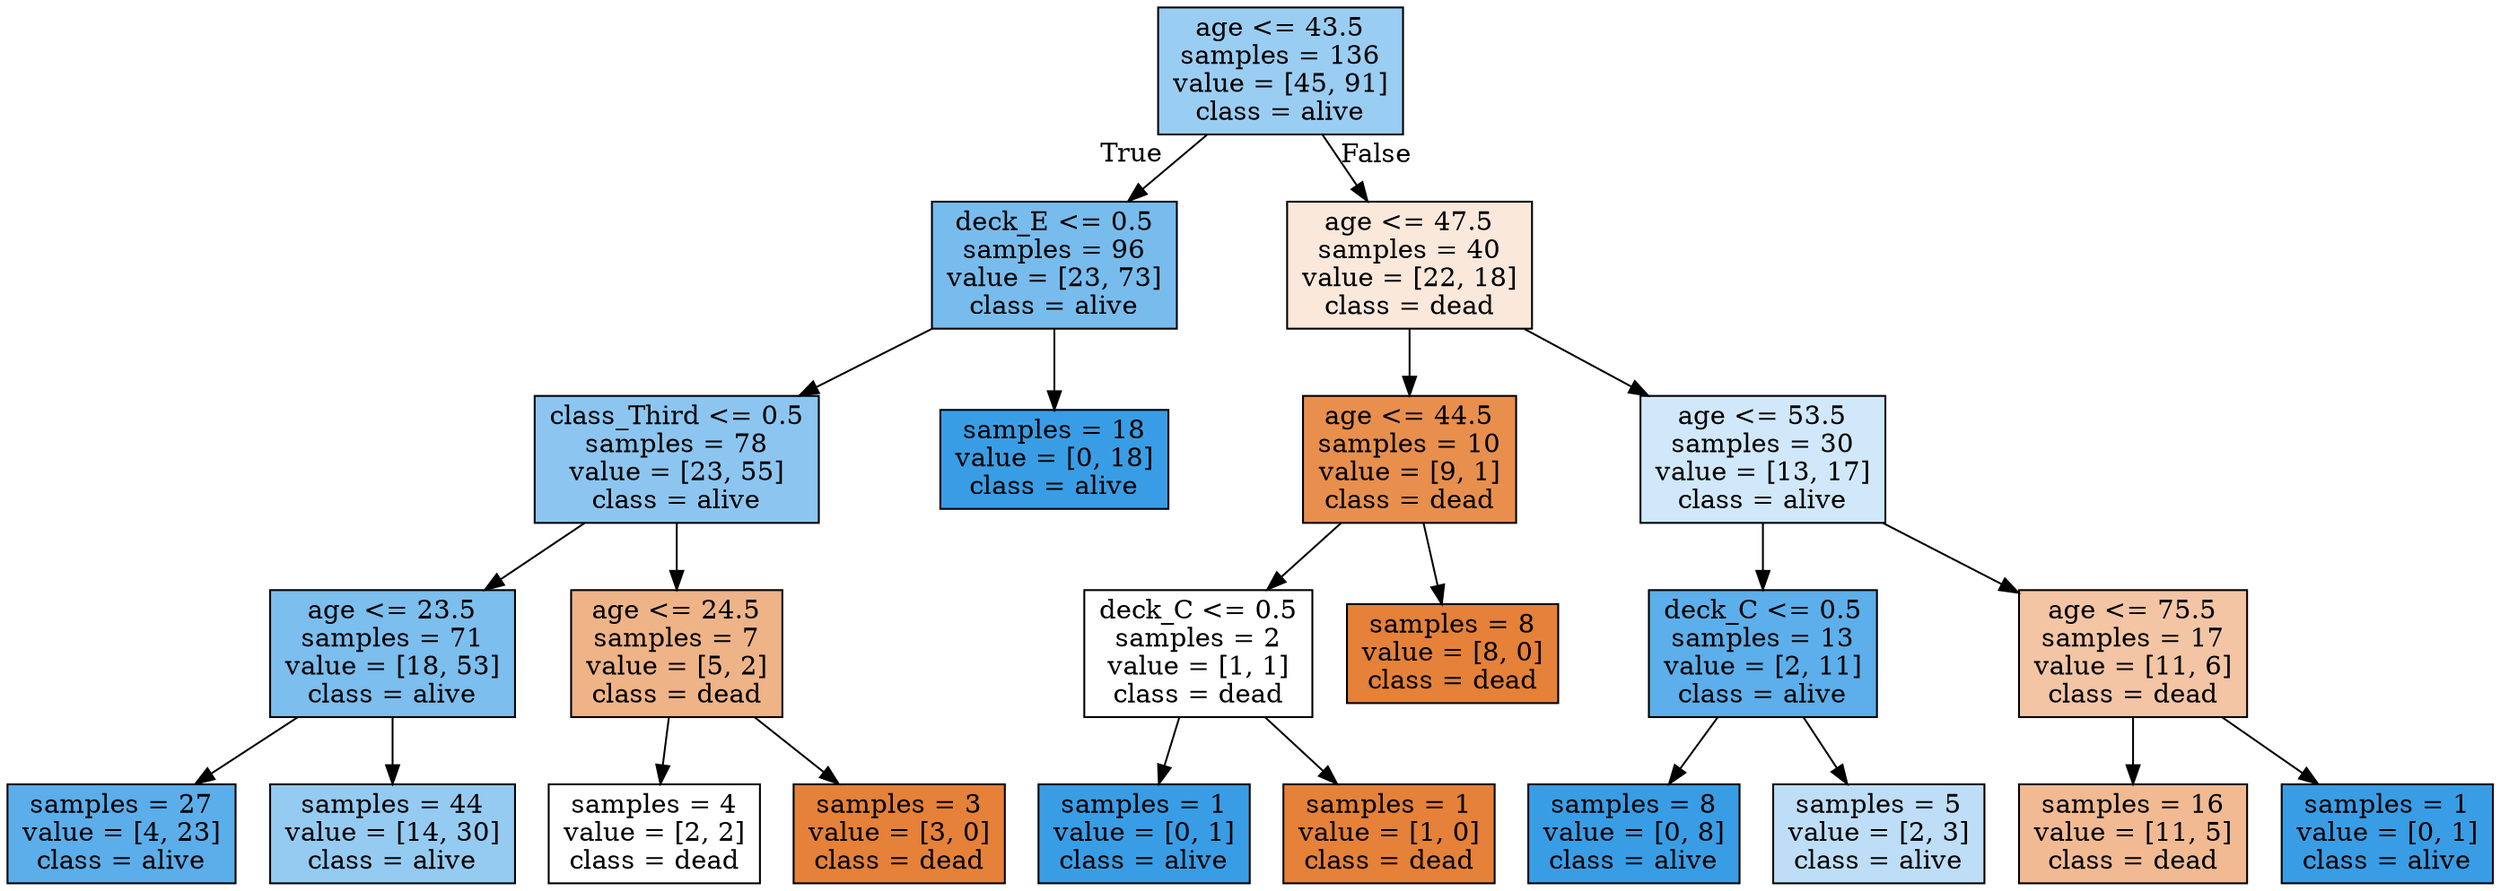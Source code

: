 digraph Tree {
node [shape=box, style="filled", color="black"] ;
0 [label="age <= 43.5\nsamples = 136\nvalue = [45, 91]\nclass = alive", fillcolor="#399de581"] ;
1 [label="deck_E <= 0.5\nsamples = 96\nvalue = [23, 73]\nclass = alive", fillcolor="#399de5af"] ;
0 -> 1 [labeldistance=2.5, labelangle=45, headlabel="True"] ;
2 [label="class_Third <= 0.5\nsamples = 78\nvalue = [23, 55]\nclass = alive", fillcolor="#399de594"] ;
1 -> 2 ;
3 [label="age <= 23.5\nsamples = 71\nvalue = [18, 53]\nclass = alive", fillcolor="#399de5a8"] ;
2 -> 3 ;
4 [label="samples = 27\nvalue = [4, 23]\nclass = alive", fillcolor="#399de5d3"] ;
3 -> 4 ;
5 [label="samples = 44\nvalue = [14, 30]\nclass = alive", fillcolor="#399de588"] ;
3 -> 5 ;
6 [label="age <= 24.5\nsamples = 7\nvalue = [5, 2]\nclass = dead", fillcolor="#e5813999"] ;
2 -> 6 ;
7 [label="samples = 4\nvalue = [2, 2]\nclass = dead", fillcolor="#e5813900"] ;
6 -> 7 ;
8 [label="samples = 3\nvalue = [3, 0]\nclass = dead", fillcolor="#e58139ff"] ;
6 -> 8 ;
9 [label="samples = 18\nvalue = [0, 18]\nclass = alive", fillcolor="#399de5ff"] ;
1 -> 9 ;
10 [label="age <= 47.5\nsamples = 40\nvalue = [22, 18]\nclass = dead", fillcolor="#e581392e"] ;
0 -> 10 [labeldistance=2.5, labelangle=-45, headlabel="False"] ;
11 [label="age <= 44.5\nsamples = 10\nvalue = [9, 1]\nclass = dead", fillcolor="#e58139e3"] ;
10 -> 11 ;
12 [label="deck_C <= 0.5\nsamples = 2\nvalue = [1, 1]\nclass = dead", fillcolor="#e5813900"] ;
11 -> 12 ;
13 [label="samples = 1\nvalue = [0, 1]\nclass = alive", fillcolor="#399de5ff"] ;
12 -> 13 ;
14 [label="samples = 1\nvalue = [1, 0]\nclass = dead", fillcolor="#e58139ff"] ;
12 -> 14 ;
15 [label="samples = 8\nvalue = [8, 0]\nclass = dead", fillcolor="#e58139ff"] ;
11 -> 15 ;
16 [label="age <= 53.5\nsamples = 30\nvalue = [13, 17]\nclass = alive", fillcolor="#399de53c"] ;
10 -> 16 ;
17 [label="deck_C <= 0.5\nsamples = 13\nvalue = [2, 11]\nclass = alive", fillcolor="#399de5d1"] ;
16 -> 17 ;
18 [label="samples = 8\nvalue = [0, 8]\nclass = alive", fillcolor="#399de5ff"] ;
17 -> 18 ;
19 [label="samples = 5\nvalue = [2, 3]\nclass = alive", fillcolor="#399de555"] ;
17 -> 19 ;
20 [label="age <= 75.5\nsamples = 17\nvalue = [11, 6]\nclass = dead", fillcolor="#e5813974"] ;
16 -> 20 ;
21 [label="samples = 16\nvalue = [11, 5]\nclass = dead", fillcolor="#e581398b"] ;
20 -> 21 ;
22 [label="samples = 1\nvalue = [0, 1]\nclass = alive", fillcolor="#399de5ff"] ;
20 -> 22 ;
}